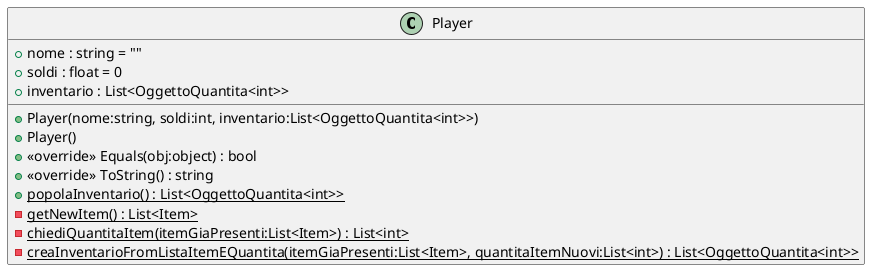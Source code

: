 @startuml
class Player {
    + nome : string = ""
    + soldi : float = 0
    + inventario : List<OggettoQuantita<int>>
    + Player(nome:string, soldi:int, inventario:List<OggettoQuantita<int>>)
    + Player()
    + <<override>> Equals(obj:object) : bool
    + <<override>> ToString() : string
    + {static} popolaInventario() : List<OggettoQuantita<int>>
    - {static} getNewItem() : List<Item>
    - {static} chiediQuantitaItem(itemGiaPresenti:List<Item>) : List<int>
    - {static} creaInventarioFromListaItemEQuantita(itemGiaPresenti:List<Item>, quantitaItemNuovi:List<int>) : List<OggettoQuantita<int>>
}
@enduml
